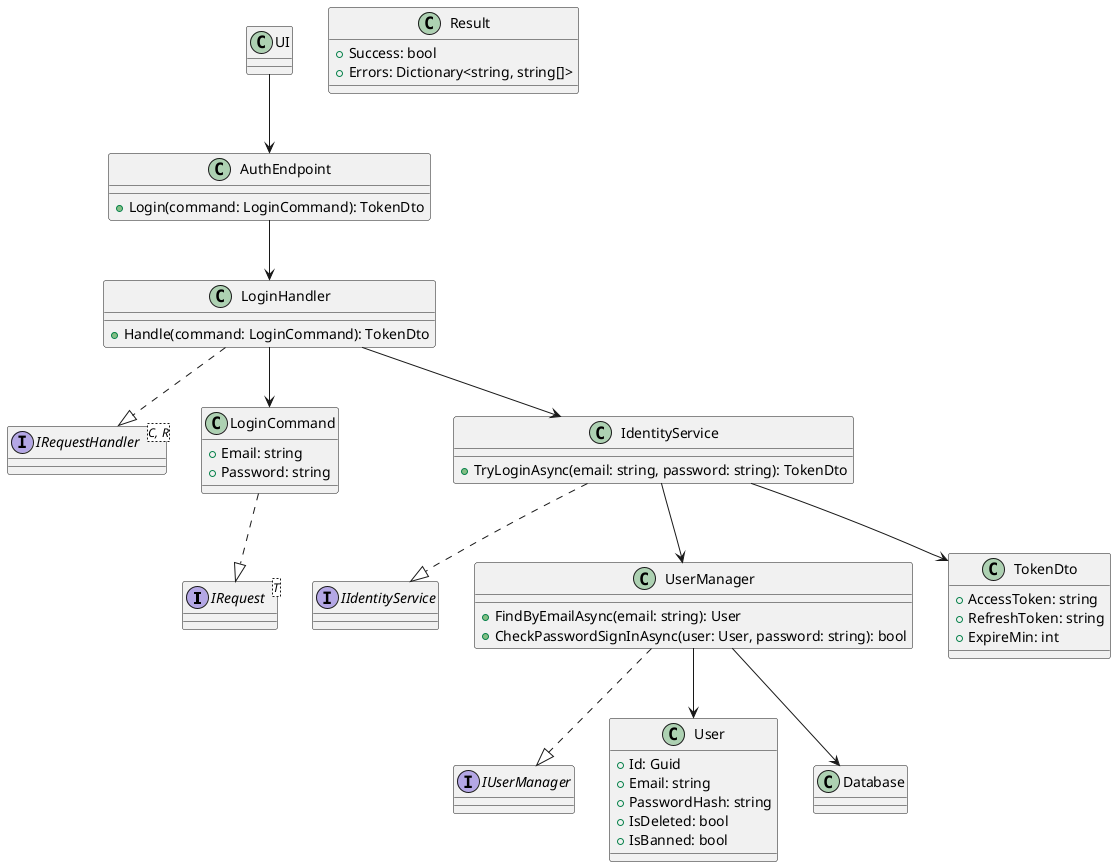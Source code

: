 @startuml
interface IRequest<T>
interface IRequestHandler<C, R>
interface IIdentityService
interface IUserManager

class UI

class AuthEndpoint {
    +Login(command: LoginCommand): TokenDto
}

class LoginHandler {
    +Handle(command: LoginCommand): TokenDto
}
LoginHandler ..|> IRequestHandler

class LoginCommand {
    +Email: string
    +Password: string
}
LoginCommand ..|> IRequest

class IdentityService {
    +TryLoginAsync(email: string, password: string): TokenDto
}
IdentityService ..|> IIdentityService

class UserManager {
    +FindByEmailAsync(email: string): User
    +CheckPasswordSignInAsync(user: User, password: string): bool
}
UserManager ..|> IUserManager

class User {
    +Id: Guid
    +Email: string
    +PasswordHash: string
    +IsDeleted: bool
    +IsBanned: bool
}

class TokenDto {
    +AccessToken: string
    +RefreshToken: string
    +ExpireMin: int
}

class Result {
    +Success: bool
    +Errors: Dictionary<string, string[]>
}

class Database

UI --> AuthEndpoint
AuthEndpoint --> LoginHandler
LoginHandler --> LoginCommand
LoginHandler --> IdentityService
IdentityService --> UserManager
UserManager --> User
UserManager --> Database
IdentityService --> TokenDto
@enduml